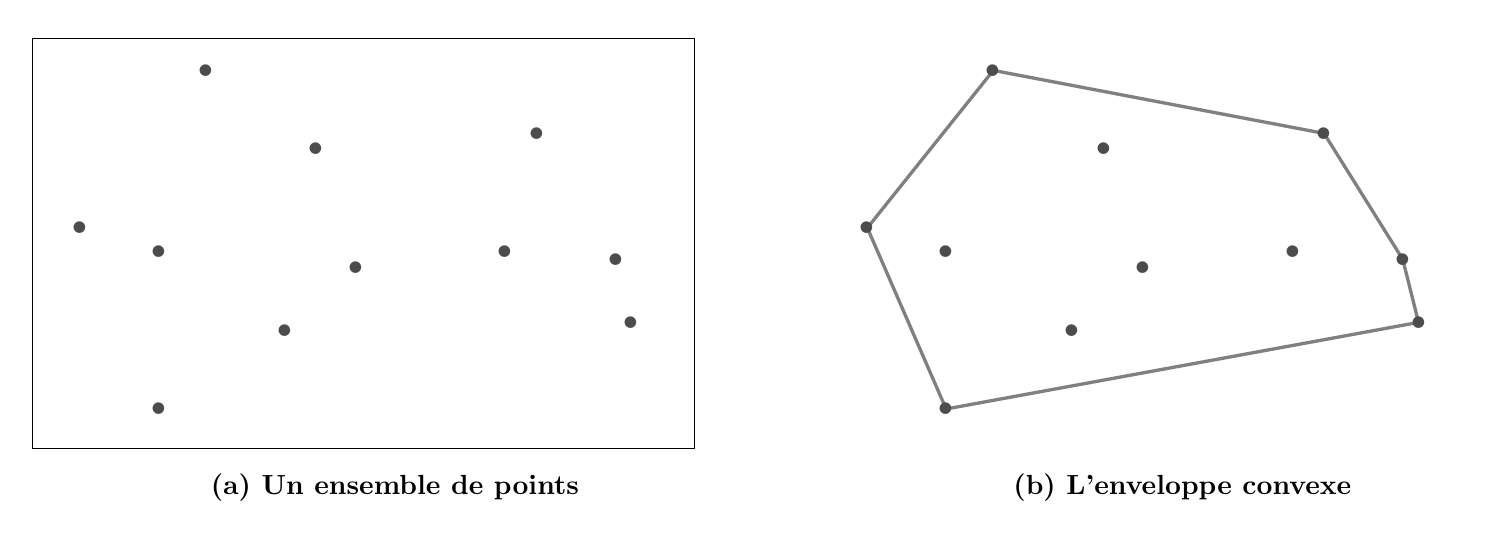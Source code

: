 ﻿\begin{tikzpicture}[scale=2]

\begin{scope}
\coordinate (P1) at (0,0.4);
\coordinate (P2) at (0.5,-0.75);
\coordinate (P3) at (3.5,-0.2);
\coordinate (P4) at (3.4,0.2);
\coordinate (P5) at (2.9,1.0);
\coordinate (P6) at (0.8,1.4);

\coordinate (P7) at (1.5,0.9);
\coordinate (P8) at (1.3,-0.25);
\coordinate (P9) at (2.7,0.25);
\coordinate (P10) at (0.5,0.25);
\coordinate (P11) at (1.75,0.15);

%\draw [black!80, very thick] (P1) -- (P2) -- (P3) -- (P4) -- (P5) -- (P6) -- cycle;

\foreach \i in {1,...,11} {
  \path (P\i) node[scale=4,black!70]{.};
}

\draw (-0.3,-1) rectangle (3.9,1.6);

\node at (2,-1.25) {\bf (a) Un ensemble de points};
\end{scope}

\begin{scope}[xshift=5cm]
\coordinate (P1) at (0,0.4);
\coordinate (P2) at (0.5,-0.75);
\coordinate (P3) at (3.5,-0.2);
\coordinate (P4) at (3.4,0.2);
\coordinate (P5) at (2.9,1.0);
\coordinate (P6) at (0.8,1.4);

\coordinate (P7) at (1.5,0.9);
\coordinate (P8) at (1.3,-0.25);
\coordinate (P9) at (2.7,0.25);
\coordinate (P10) at (0.5,0.25);
\coordinate (P11) at (1.75,0.15);

\draw [black!50, very thick] (P1) -- (P2) -- (P3) -- (P4) -- (P5) -- (P6) -- cycle;

\foreach \i in {1,...,11} {
  \path (P\i) node[scale=4,black!70]{.};
}
\node at (2,-1.25) {\bf (b) L'enveloppe convexe};
\end{scope}

\end{tikzpicture}
